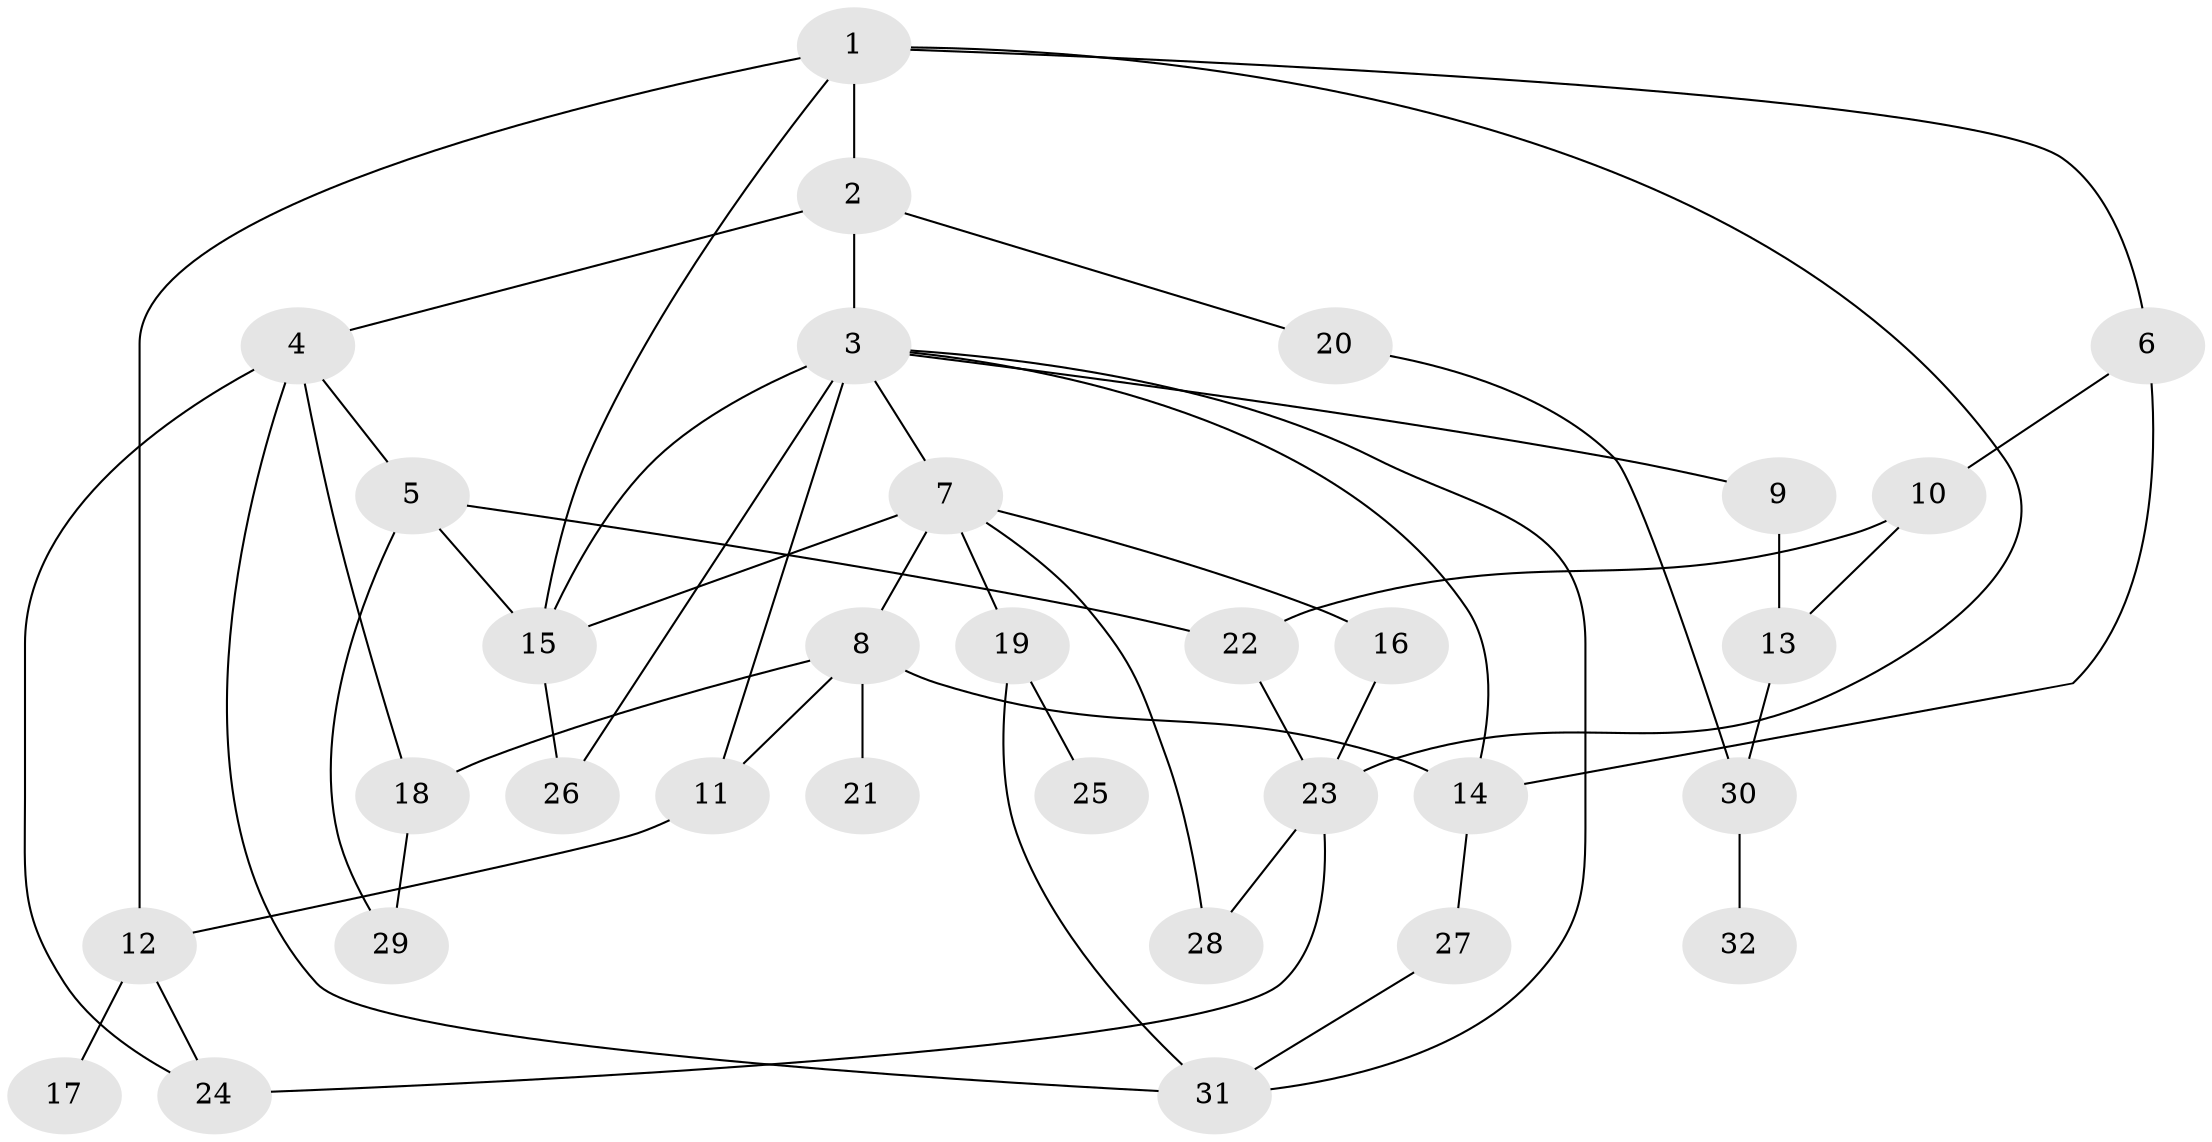 // original degree distribution, {5: 0.057692307692307696, 6: 0.07692307692307693, 4: 0.15384615384615385, 3: 0.2692307692307692, 2: 0.34615384615384615, 1: 0.09615384615384616}
// Generated by graph-tools (version 1.1) at 2025/49/03/04/25 22:49:10]
// undirected, 32 vertices, 52 edges
graph export_dot {
  node [color=gray90,style=filled];
  1;
  2;
  3;
  4;
  5;
  6;
  7;
  8;
  9;
  10;
  11;
  12;
  13;
  14;
  15;
  16;
  17;
  18;
  19;
  20;
  21;
  22;
  23;
  24;
  25;
  26;
  27;
  28;
  29;
  30;
  31;
  32;
  1 -- 2 [weight=1.0];
  1 -- 6 [weight=1.0];
  1 -- 12 [weight=1.0];
  1 -- 15 [weight=1.0];
  1 -- 23 [weight=1.0];
  2 -- 3 [weight=3.0];
  2 -- 4 [weight=1.0];
  2 -- 20 [weight=1.0];
  3 -- 7 [weight=1.0];
  3 -- 9 [weight=1.0];
  3 -- 11 [weight=1.0];
  3 -- 14 [weight=1.0];
  3 -- 15 [weight=1.0];
  3 -- 26 [weight=2.0];
  3 -- 31 [weight=1.0];
  4 -- 5 [weight=1.0];
  4 -- 18 [weight=1.0];
  4 -- 24 [weight=1.0];
  4 -- 31 [weight=1.0];
  5 -- 15 [weight=2.0];
  5 -- 22 [weight=1.0];
  5 -- 29 [weight=1.0];
  6 -- 10 [weight=1.0];
  6 -- 14 [weight=1.0];
  7 -- 8 [weight=1.0];
  7 -- 15 [weight=1.0];
  7 -- 16 [weight=1.0];
  7 -- 19 [weight=1.0];
  7 -- 28 [weight=1.0];
  8 -- 11 [weight=1.0];
  8 -- 14 [weight=1.0];
  8 -- 18 [weight=1.0];
  8 -- 21 [weight=1.0];
  9 -- 13 [weight=1.0];
  10 -- 13 [weight=1.0];
  10 -- 22 [weight=1.0];
  11 -- 12 [weight=1.0];
  12 -- 17 [weight=1.0];
  12 -- 24 [weight=1.0];
  13 -- 30 [weight=1.0];
  14 -- 27 [weight=1.0];
  15 -- 26 [weight=1.0];
  16 -- 23 [weight=1.0];
  18 -- 29 [weight=1.0];
  19 -- 25 [weight=1.0];
  19 -- 31 [weight=1.0];
  20 -- 30 [weight=1.0];
  22 -- 23 [weight=1.0];
  23 -- 24 [weight=1.0];
  23 -- 28 [weight=2.0];
  27 -- 31 [weight=1.0];
  30 -- 32 [weight=1.0];
}
